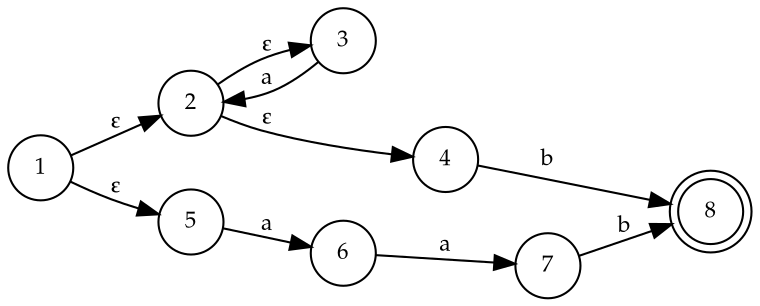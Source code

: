 digraph NFA {
	graph [fontname=Palatino, fontsize=11, rankdir="LR", margin=0];
	node [fontname=Palatino, fontsize=11, width="0.15", height="0.15"];
	edge [fontname="Palatino", fontsize=11];

	0 [shape=point, style=invis]
	1 [shape=circle]
	2 [shape=circle]
	3 [shape=circle]
	4 [shape=circle]
	5 [shape=circle]
	6 [shape=circle]
	7 [shape=circle]
	8 [shape=doublecircle]

	1 -> 2 [label="&#949;"]
	1 -> 5 [label="&#949;"]

	2 -> 3 [label="&#949;"]
	2 -> 4 [label="&#949;"]

	3 -> 2 [label="a"]

	4 -> 8 [label="b"]

	5 -> 6 [label="a"]

	6 -> 7 [label="a"]

	7 -> 8 [label="b"]

}
